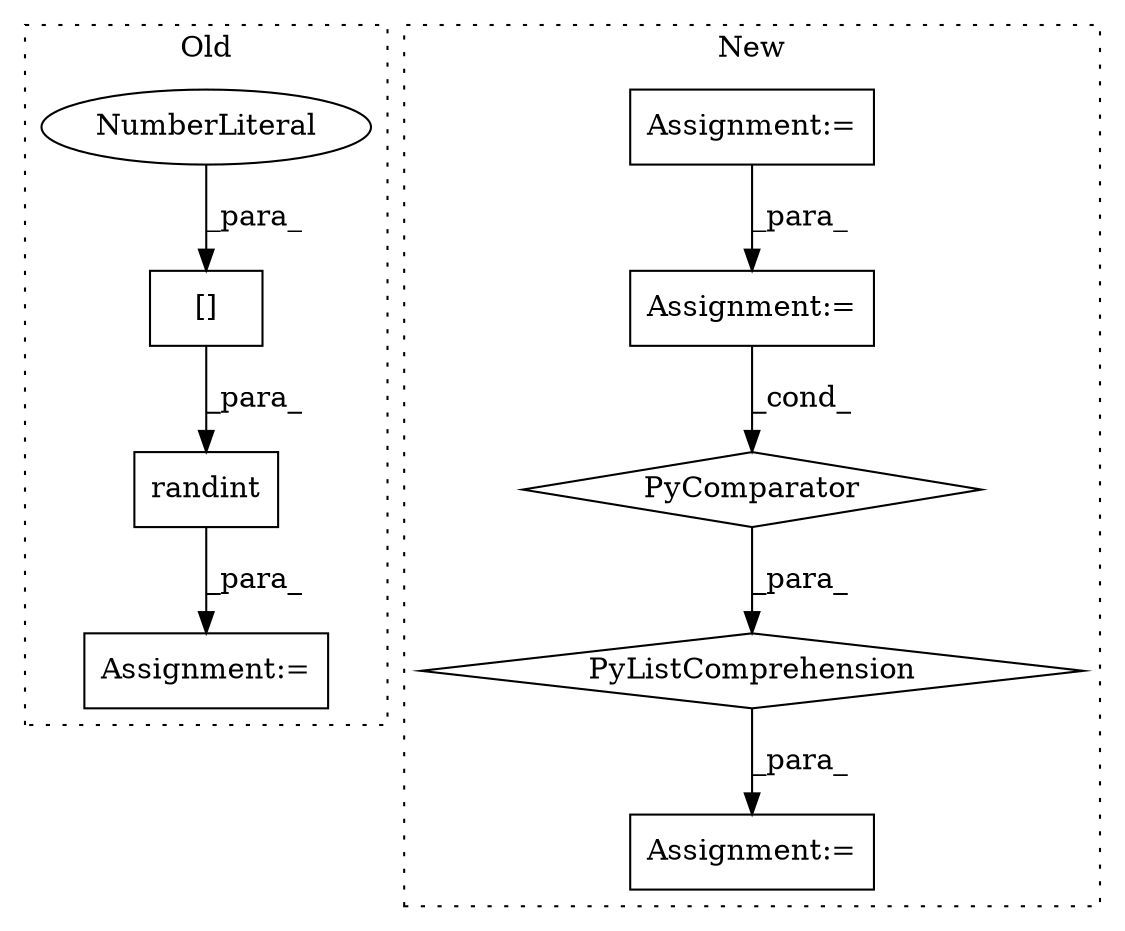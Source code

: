 digraph G {
subgraph cluster0 {
1 [label="randint" a="32" s="766,802" l="8,1" shape="box"];
3 [label="Assignment:=" a="7" s="758" l="1" shape="box"];
8 [label="[]" a="2" s="774,786" l="11,1" shape="box"];
9 [label="NumberLiteral" a="34" s="785" l="1" shape="ellipse"];
label = "Old";
style="dotted";
}
subgraph cluster1 {
2 [label="PyComparator" a="113" s="982" l="37" shape="diamond"];
4 [label="Assignment:=" a="7" s="569" l="10" shape="box"];
5 [label="PyListComprehension" a="109" s="904" l="123" shape="diamond"];
6 [label="Assignment:=" a="7" s="1049" l="7" shape="box"];
7 [label="Assignment:=" a="7" s="982" l="37" shape="box"];
label = "New";
style="dotted";
}
1 -> 3 [label="_para_"];
2 -> 5 [label="_para_"];
4 -> 7 [label="_para_"];
5 -> 6 [label="_para_"];
7 -> 2 [label="_cond_"];
8 -> 1 [label="_para_"];
9 -> 8 [label="_para_"];
}